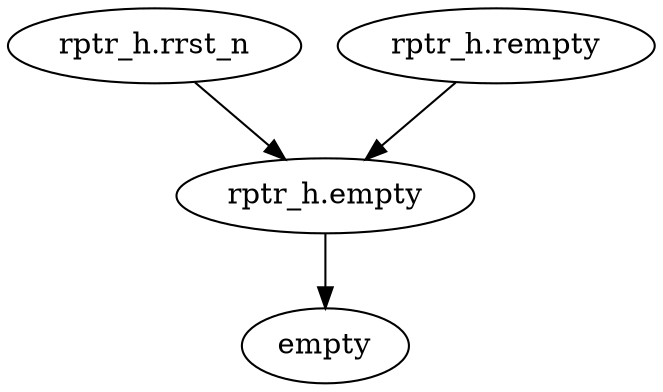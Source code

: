 strict digraph "" {
	"rptr_h.rrst_n"	 [complexity=1,
		importance=0.0909632351633,
		rank=0.0909632351633];
	"rptr_h.empty"	 [complexity=0,
		importance=0.0394106969241,
		rank=0.0];
	"rptr_h.rrst_n" -> "rptr_h.empty";
	empty	 [complexity=0,
		importance=0.015653746073,
		rank=0.0];
	"rptr_h.empty" -> empty;
	"rptr_h.rempty"	 [complexity=2,
		importance=0.063451424815,
		rank=0.0317257124075];
	"rptr_h.rempty" -> "rptr_h.empty";
}
